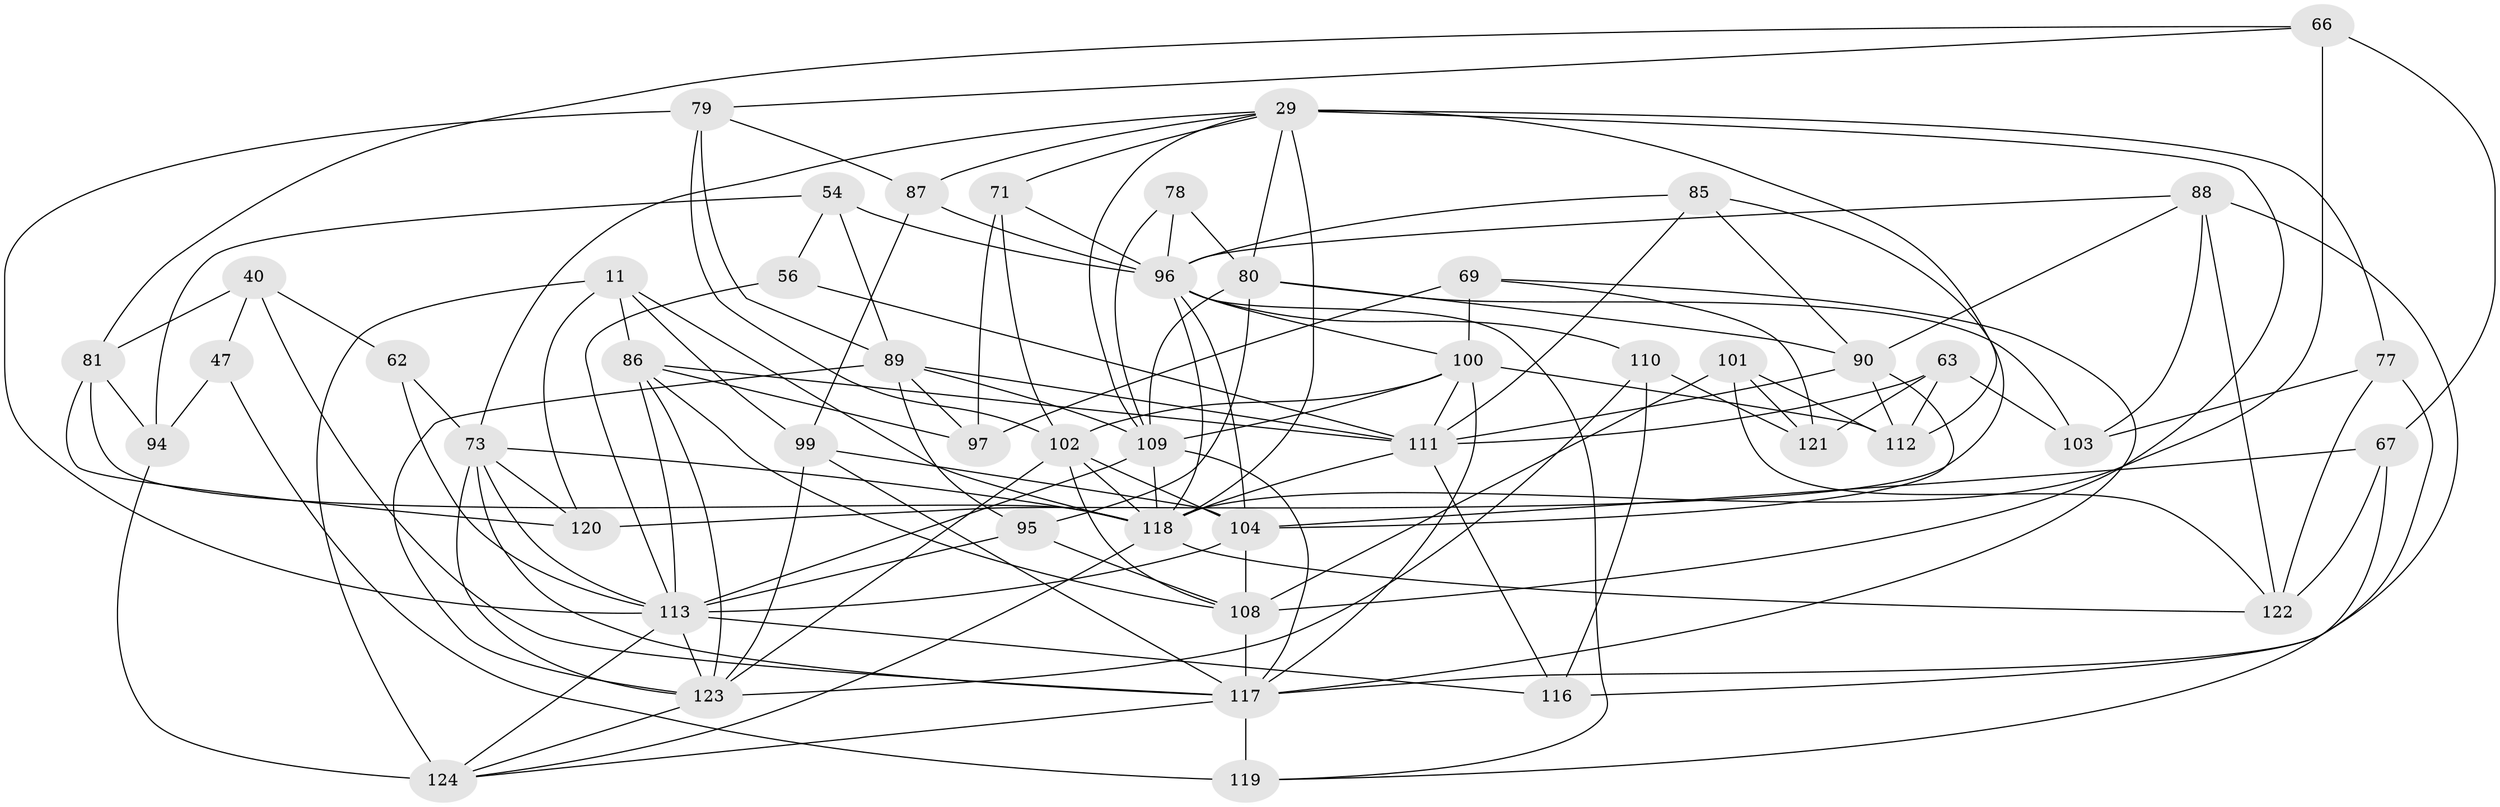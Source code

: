 // original degree distribution, {4: 1.0}
// Generated by graph-tools (version 1.1) at 2025/02/03/04/25 22:02:01]
// undirected, 49 vertices, 135 edges
graph export_dot {
graph [start="1"]
  node [color=gray90,style=filled];
  11 [super="+8"];
  29 [super="+3+5+24"];
  40 [super="+32"];
  47;
  54 [super="+9"];
  56;
  62;
  63;
  66 [super="+7"];
  67;
  69;
  71;
  73 [super="+12+28+26"];
  77;
  78;
  79 [super="+74"];
  80 [super="+61+44"];
  81 [super="+60"];
  85;
  86 [super="+43+38"];
  87;
  88 [super="+17"];
  89 [super="+16+82"];
  90 [super="+53"];
  94;
  95;
  96 [super="+34+50+49"];
  97;
  99 [super="+30"];
  100 [super="+64+68"];
  101;
  102 [super="+65"];
  103;
  104 [super="+55+59+98"];
  108 [super="+105+106"];
  109 [super="+42+58"];
  110;
  111 [super="+51+15+18"];
  112 [super="+27"];
  113 [super="+19+92+22+72"];
  116;
  117 [super="+93"];
  118 [super="+114+46+75"];
  119 [super="+10"];
  120;
  121;
  122 [super="+52"];
  123 [super="+36+115+107+83"];
  124 [super="+84"];
  11 -- 99 [weight=2];
  11 -- 120;
  11 -- 86;
  11 -- 124;
  11 -- 118;
  29 -- 87;
  29 -- 112;
  29 -- 73;
  29 -- 80 [weight=2];
  29 -- 71;
  29 -- 108 [weight=3];
  29 -- 77;
  29 -- 118;
  29 -- 109;
  40 -- 81 [weight=2];
  40 -- 62 [weight=2];
  40 -- 47;
  40 -- 117;
  47 -- 119 [weight=2];
  47 -- 94;
  54 -- 56 [weight=2];
  54 -- 96 [weight=2];
  54 -- 94;
  54 -- 89;
  56 -- 111;
  56 -- 113;
  62 -- 73;
  62 -- 113;
  63 -- 121;
  63 -- 103;
  63 -- 112;
  63 -- 111;
  66 -- 118 [weight=3];
  66 -- 79;
  66 -- 67;
  66 -- 81;
  67 -- 122;
  67 -- 119;
  67 -- 104;
  69 -- 121;
  69 -- 97;
  69 -- 117;
  69 -- 100;
  71 -- 97;
  71 -- 96;
  71 -- 102;
  73 -- 118 [weight=2];
  73 -- 120;
  73 -- 117 [weight=2];
  73 -- 113;
  73 -- 123 [weight=2];
  77 -- 116;
  77 -- 103;
  77 -- 122;
  78 -- 80 [weight=2];
  78 -- 96;
  78 -- 109;
  79 -- 87;
  79 -- 113 [weight=2];
  79 -- 89;
  79 -- 102;
  80 -- 95;
  80 -- 103;
  80 -- 109;
  80 -- 90;
  81 -- 94;
  81 -- 120;
  81 -- 118;
  85 -- 120;
  85 -- 111;
  85 -- 96;
  85 -- 90;
  86 -- 111 [weight=2];
  86 -- 108 [weight=2];
  86 -- 97;
  86 -- 123;
  86 -- 113;
  87 -- 99;
  87 -- 96;
  88 -- 103;
  88 -- 90;
  88 -- 122 [weight=2];
  88 -- 96;
  88 -- 117;
  89 -- 95;
  89 -- 111 [weight=2];
  89 -- 97;
  89 -- 109 [weight=3];
  89 -- 123;
  90 -- 111;
  90 -- 104;
  90 -- 112;
  94 -- 124;
  95 -- 108;
  95 -- 113;
  96 -- 119;
  96 -- 100;
  96 -- 118;
  96 -- 104;
  96 -- 110;
  99 -- 117;
  99 -- 123;
  99 -- 104;
  100 -- 102;
  100 -- 111 [weight=2];
  100 -- 112 [weight=2];
  100 -- 117;
  100 -- 109 [weight=2];
  101 -- 122;
  101 -- 121;
  101 -- 112;
  101 -- 108;
  102 -- 123 [weight=3];
  102 -- 118 [weight=2];
  102 -- 104;
  102 -- 108;
  104 -- 108 [weight=3];
  104 -- 113 [weight=2];
  108 -- 117 [weight=3];
  109 -- 117;
  109 -- 113 [weight=2];
  109 -- 118;
  110 -- 123;
  110 -- 121;
  110 -- 116;
  111 -- 116;
  111 -- 118;
  113 -- 116;
  113 -- 124 [weight=2];
  113 -- 123 [weight=2];
  117 -- 119 [weight=2];
  117 -- 124;
  118 -- 124 [weight=2];
  118 -- 122;
  123 -- 124;
}
